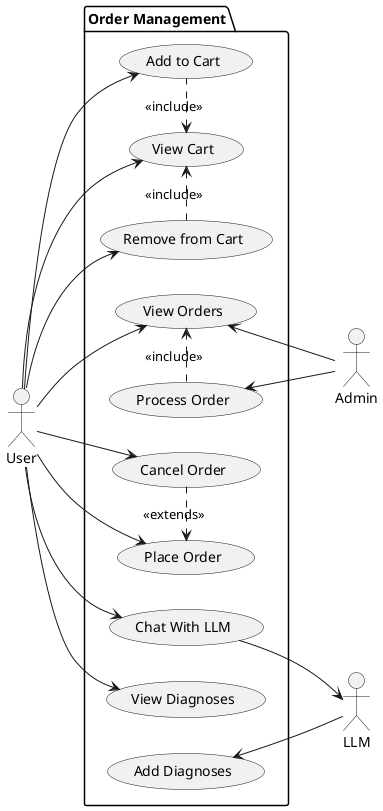@startuml order-management-usecase
skinparam linetype spline
left to right direction

actor User
actor Admin
actor LLM

package "Order Management" {
  User --> (Add to Cart)
  User --> (Remove from Cart)
  User --> (View Cart)
  User --> (Place Order)
  User --> (View Orders)
  User --> (Cancel Order)
  User --> (Chat With LLM)
  User --> (View Diagnoses)
  
  (Process Order) <-- Admin 
  (View Orders) <-- Admin 
  
  (Chat With LLM) --> LLM  
  (Add Diagnoses) <-- LLM
  
  ' Include relationships
  (View Cart) <. (Add to Cart) : <<include>>
  (Remove from Cart) .> (View Cart) : <<include>>
  (Process Order) .> (View Orders) : <<include>>
  
  ' Extends relationships
  (Cancel Order) .> (Place Order) : <<extends>>
}
@enduml